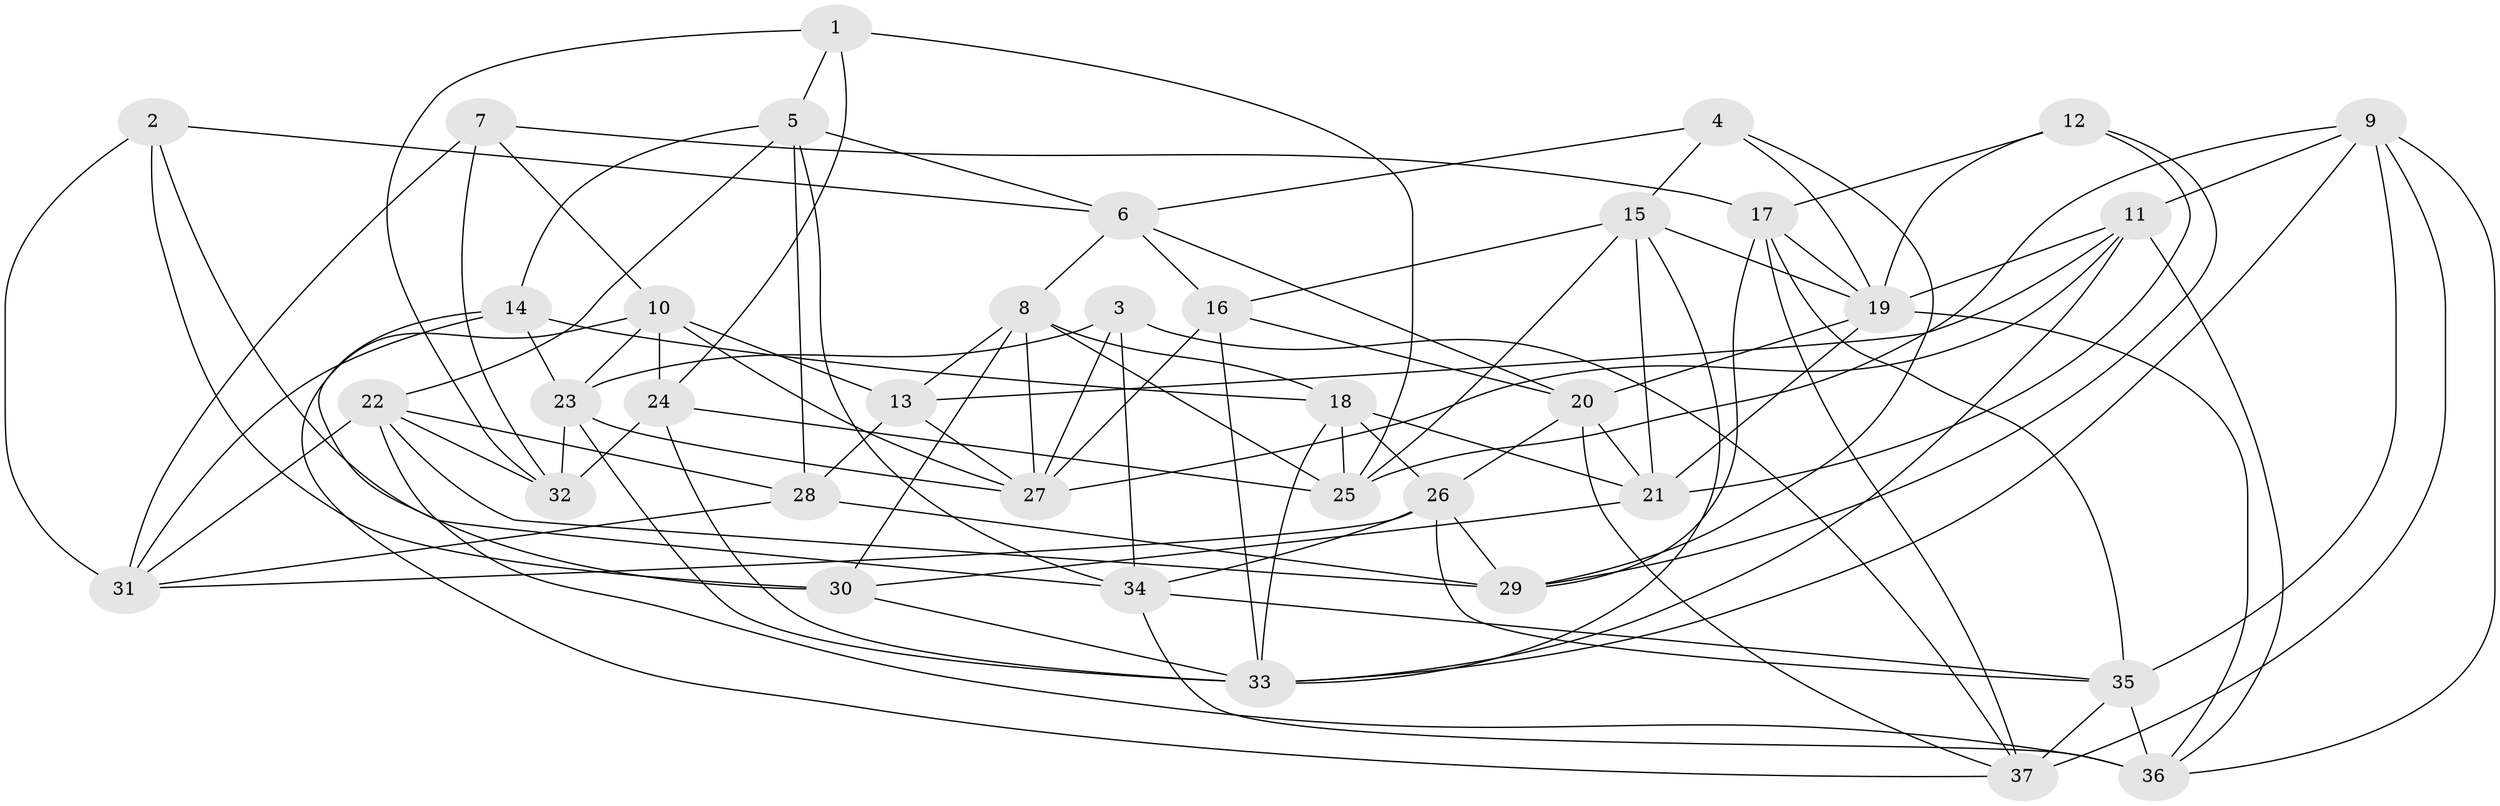// original degree distribution, {4: 1.0}
// Generated by graph-tools (version 1.1) at 2025/50/03/09/25 03:50:44]
// undirected, 37 vertices, 104 edges
graph export_dot {
graph [start="1"]
  node [color=gray90,style=filled];
  1;
  2;
  3;
  4;
  5;
  6;
  7;
  8;
  9;
  10;
  11;
  12;
  13;
  14;
  15;
  16;
  17;
  18;
  19;
  20;
  21;
  22;
  23;
  24;
  25;
  26;
  27;
  28;
  29;
  30;
  31;
  32;
  33;
  34;
  35;
  36;
  37;
  1 -- 5 [weight=1.0];
  1 -- 24 [weight=1.0];
  1 -- 25 [weight=1.0];
  1 -- 32 [weight=1.0];
  2 -- 6 [weight=1.0];
  2 -- 30 [weight=1.0];
  2 -- 31 [weight=1.0];
  2 -- 34 [weight=1.0];
  3 -- 23 [weight=1.0];
  3 -- 27 [weight=1.0];
  3 -- 34 [weight=1.0];
  3 -- 37 [weight=1.0];
  4 -- 6 [weight=1.0];
  4 -- 15 [weight=1.0];
  4 -- 19 [weight=1.0];
  4 -- 29 [weight=1.0];
  5 -- 6 [weight=1.0];
  5 -- 14 [weight=1.0];
  5 -- 22 [weight=1.0];
  5 -- 28 [weight=1.0];
  5 -- 34 [weight=1.0];
  6 -- 8 [weight=1.0];
  6 -- 16 [weight=1.0];
  6 -- 20 [weight=1.0];
  7 -- 10 [weight=1.0];
  7 -- 17 [weight=1.0];
  7 -- 31 [weight=1.0];
  7 -- 32 [weight=1.0];
  8 -- 13 [weight=1.0];
  8 -- 18 [weight=1.0];
  8 -- 25 [weight=1.0];
  8 -- 27 [weight=1.0];
  8 -- 30 [weight=1.0];
  9 -- 11 [weight=1.0];
  9 -- 25 [weight=1.0];
  9 -- 33 [weight=1.0];
  9 -- 35 [weight=1.0];
  9 -- 36 [weight=1.0];
  9 -- 37 [weight=1.0];
  10 -- 13 [weight=1.0];
  10 -- 23 [weight=1.0];
  10 -- 24 [weight=1.0];
  10 -- 27 [weight=1.0];
  10 -- 37 [weight=1.0];
  11 -- 13 [weight=1.0];
  11 -- 19 [weight=1.0];
  11 -- 27 [weight=1.0];
  11 -- 33 [weight=1.0];
  11 -- 36 [weight=1.0];
  12 -- 17 [weight=1.0];
  12 -- 19 [weight=1.0];
  12 -- 21 [weight=1.0];
  12 -- 29 [weight=1.0];
  13 -- 27 [weight=1.0];
  13 -- 28 [weight=2.0];
  14 -- 18 [weight=1.0];
  14 -- 23 [weight=1.0];
  14 -- 30 [weight=2.0];
  14 -- 31 [weight=1.0];
  15 -- 16 [weight=1.0];
  15 -- 19 [weight=1.0];
  15 -- 21 [weight=1.0];
  15 -- 25 [weight=1.0];
  15 -- 33 [weight=1.0];
  16 -- 20 [weight=1.0];
  16 -- 27 [weight=2.0];
  16 -- 33 [weight=1.0];
  17 -- 19 [weight=1.0];
  17 -- 29 [weight=1.0];
  17 -- 35 [weight=1.0];
  17 -- 37 [weight=1.0];
  18 -- 21 [weight=1.0];
  18 -- 25 [weight=1.0];
  18 -- 26 [weight=1.0];
  18 -- 33 [weight=1.0];
  19 -- 20 [weight=1.0];
  19 -- 21 [weight=1.0];
  19 -- 36 [weight=1.0];
  20 -- 21 [weight=1.0];
  20 -- 26 [weight=1.0];
  20 -- 37 [weight=1.0];
  21 -- 30 [weight=1.0];
  22 -- 28 [weight=1.0];
  22 -- 29 [weight=1.0];
  22 -- 31 [weight=1.0];
  22 -- 32 [weight=1.0];
  22 -- 36 [weight=1.0];
  23 -- 27 [weight=1.0];
  23 -- 32 [weight=1.0];
  23 -- 33 [weight=1.0];
  24 -- 25 [weight=1.0];
  24 -- 32 [weight=2.0];
  24 -- 33 [weight=1.0];
  26 -- 29 [weight=1.0];
  26 -- 31 [weight=1.0];
  26 -- 34 [weight=1.0];
  26 -- 35 [weight=1.0];
  28 -- 29 [weight=1.0];
  28 -- 31 [weight=1.0];
  30 -- 33 [weight=1.0];
  34 -- 35 [weight=1.0];
  34 -- 36 [weight=1.0];
  35 -- 36 [weight=1.0];
  35 -- 37 [weight=1.0];
}
